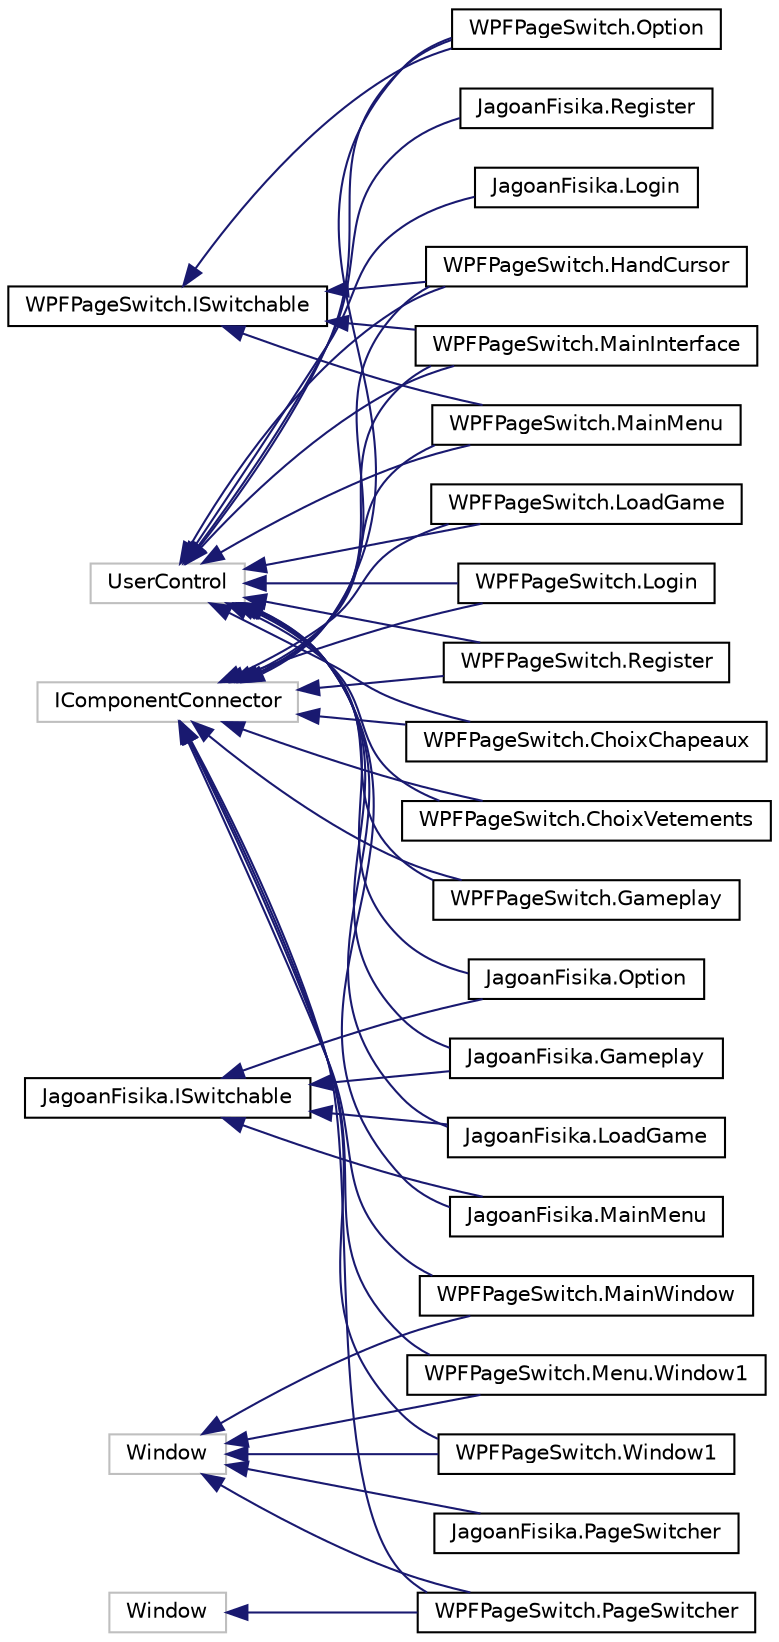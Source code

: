 digraph "Graphe hiérarchique des classes"
{
  edge [fontname="Helvetica",fontsize="10",labelfontname="Helvetica",labelfontsize="10"];
  node [fontname="Helvetica",fontsize="10",shape=record];
  rankdir="LR";
  Node1 [label="IComponentConnector",height=0.2,width=0.4,color="grey75", fillcolor="white", style="filled"];
  Node1 -> Node2 [dir="back",color="midnightblue",fontsize="10",style="solid",fontname="Helvetica"];
  Node2 [label="WPFPageSwitch.ChoixChapeaux",height=0.2,width=0.4,color="black", fillcolor="white", style="filled",URL="$dd/d69/class_w_p_f_page_switch_1_1_choix_chapeaux.html",tooltip="ChoixChapeaux "];
  Node1 -> Node3 [dir="back",color="midnightblue",fontsize="10",style="solid",fontname="Helvetica"];
  Node3 [label="WPFPageSwitch.ChoixVetements",height=0.2,width=0.4,color="black", fillcolor="white", style="filled",URL="$d4/dad/class_w_p_f_page_switch_1_1_choix_vetements.html",tooltip="ChoixVetements "];
  Node1 -> Node4 [dir="back",color="midnightblue",fontsize="10",style="solid",fontname="Helvetica"];
  Node4 [label="WPFPageSwitch.Gameplay",height=0.2,width=0.4,color="black", fillcolor="white", style="filled",URL="$d2/dff/class_w_p_f_page_switch_1_1_gameplay.html",tooltip="Gameplay "];
  Node1 -> Node5 [dir="back",color="midnightblue",fontsize="10",style="solid",fontname="Helvetica"];
  Node5 [label="WPFPageSwitch.HandCursor",height=0.2,width=0.4,color="black", fillcolor="white", style="filled",URL="$d5/d67/class_w_p_f_page_switch_1_1_hand_cursor.html",tooltip="Interaction logic for HandCursor.xaml "];
  Node1 -> Node6 [dir="back",color="midnightblue",fontsize="10",style="solid",fontname="Helvetica"];
  Node6 [label="WPFPageSwitch.LoadGame",height=0.2,width=0.4,color="black", fillcolor="white", style="filled",URL="$db/df2/class_w_p_f_page_switch_1_1_load_game.html",tooltip="LoadGame "];
  Node1 -> Node7 [dir="back",color="midnightblue",fontsize="10",style="solid",fontname="Helvetica"];
  Node7 [label="WPFPageSwitch.Login",height=0.2,width=0.4,color="black", fillcolor="white", style="filled",URL="$d2/db8/class_w_p_f_page_switch_1_1_login.html",tooltip="Login "];
  Node1 -> Node8 [dir="back",color="midnightblue",fontsize="10",style="solid",fontname="Helvetica"];
  Node8 [label="WPFPageSwitch.MainInterface",height=0.2,width=0.4,color="black", fillcolor="white", style="filled",URL="$dd/d22/class_w_p_f_page_switch_1_1_main_interface.html",tooltip="MainInterface "];
  Node1 -> Node9 [dir="back",color="midnightblue",fontsize="10",style="solid",fontname="Helvetica"];
  Node9 [label="WPFPageSwitch.MainMenu",height=0.2,width=0.4,color="black", fillcolor="white", style="filled",URL="$db/db7/class_w_p_f_page_switch_1_1_main_menu.html",tooltip="MainMenu "];
  Node1 -> Node10 [dir="back",color="midnightblue",fontsize="10",style="solid",fontname="Helvetica"];
  Node10 [label="WPFPageSwitch.MainWindow",height=0.2,width=0.4,color="black", fillcolor="white", style="filled",URL="$dd/d97/class_w_p_f_page_switch_1_1_main_window.html",tooltip="MainWindow "];
  Node1 -> Node11 [dir="back",color="midnightblue",fontsize="10",style="solid",fontname="Helvetica"];
  Node11 [label="WPFPageSwitch.Menu.Window1",height=0.2,width=0.4,color="black", fillcolor="white", style="filled",URL="$d2/dae/class_w_p_f_page_switch_1_1_menu_1_1_window1.html",tooltip="Window1 "];
  Node1 -> Node12 [dir="back",color="midnightblue",fontsize="10",style="solid",fontname="Helvetica"];
  Node12 [label="WPFPageSwitch.Option",height=0.2,width=0.4,color="black", fillcolor="white", style="filled",URL="$de/db6/class_w_p_f_page_switch_1_1_option.html",tooltip="Option "];
  Node1 -> Node13 [dir="back",color="midnightblue",fontsize="10",style="solid",fontname="Helvetica"];
  Node13 [label="WPFPageSwitch.PageSwitcher",height=0.2,width=0.4,color="black", fillcolor="white", style="filled",URL="$d1/de4/class_w_p_f_page_switch_1_1_page_switcher.html",tooltip="PageSwitcher "];
  Node1 -> Node14 [dir="back",color="midnightblue",fontsize="10",style="solid",fontname="Helvetica"];
  Node14 [label="WPFPageSwitch.Register",height=0.2,width=0.4,color="black", fillcolor="white", style="filled",URL="$d0/d9d/class_w_p_f_page_switch_1_1_register.html",tooltip="Register "];
  Node1 -> Node15 [dir="back",color="midnightblue",fontsize="10",style="solid",fontname="Helvetica"];
  Node15 [label="WPFPageSwitch.Window1",height=0.2,width=0.4,color="black", fillcolor="white", style="filled",URL="$db/df1/class_w_p_f_page_switch_1_1_window1.html",tooltip="Window1 "];
  Node16 [label="JagoanFisika.ISwitchable",height=0.2,width=0.4,color="black", fillcolor="white", style="filled",URL="$de/d18/interface_jagoan_fisika_1_1_i_switchable.html"];
  Node16 -> Node17 [dir="back",color="midnightblue",fontsize="10",style="solid",fontname="Helvetica"];
  Node17 [label="JagoanFisika.Gameplay",height=0.2,width=0.4,color="black", fillcolor="white", style="filled",URL="$d2/d44/class_jagoan_fisika_1_1_gameplay.html"];
  Node16 -> Node18 [dir="back",color="midnightblue",fontsize="10",style="solid",fontname="Helvetica"];
  Node18 [label="JagoanFisika.LoadGame",height=0.2,width=0.4,color="black", fillcolor="white", style="filled",URL="$d6/de6/class_jagoan_fisika_1_1_load_game.html"];
  Node16 -> Node19 [dir="back",color="midnightblue",fontsize="10",style="solid",fontname="Helvetica"];
  Node19 [label="JagoanFisika.MainMenu",height=0.2,width=0.4,color="black", fillcolor="white", style="filled",URL="$db/d3c/class_jagoan_fisika_1_1_main_menu.html"];
  Node16 -> Node20 [dir="back",color="midnightblue",fontsize="10",style="solid",fontname="Helvetica"];
  Node20 [label="JagoanFisika.Option",height=0.2,width=0.4,color="black", fillcolor="white", style="filled",URL="$d2/df4/class_jagoan_fisika_1_1_option.html"];
  Node21 [label="WPFPageSwitch.ISwitchable",height=0.2,width=0.4,color="black", fillcolor="white", style="filled",URL="$de/dc4/interface_w_p_f_page_switch_1_1_i_switchable.html"];
  Node21 -> Node5 [dir="back",color="midnightblue",fontsize="10",style="solid",fontname="Helvetica"];
  Node21 -> Node8 [dir="back",color="midnightblue",fontsize="10",style="solid",fontname="Helvetica"];
  Node21 -> Node9 [dir="back",color="midnightblue",fontsize="10",style="solid",fontname="Helvetica"];
  Node21 -> Node12 [dir="back",color="midnightblue",fontsize="10",style="solid",fontname="Helvetica"];
  Node22 [label="UserControl",height=0.2,width=0.4,color="grey75", fillcolor="white", style="filled"];
  Node22 -> Node17 [dir="back",color="midnightblue",fontsize="10",style="solid",fontname="Helvetica"];
  Node22 -> Node18 [dir="back",color="midnightblue",fontsize="10",style="solid",fontname="Helvetica"];
  Node22 -> Node23 [dir="back",color="midnightblue",fontsize="10",style="solid",fontname="Helvetica"];
  Node23 [label="JagoanFisika.Login",height=0.2,width=0.4,color="black", fillcolor="white", style="filled",URL="$d9/d0e/class_jagoan_fisika_1_1_login.html",tooltip="Interaction logic for Login.xaml "];
  Node22 -> Node19 [dir="back",color="midnightblue",fontsize="10",style="solid",fontname="Helvetica"];
  Node22 -> Node20 [dir="back",color="midnightblue",fontsize="10",style="solid",fontname="Helvetica"];
  Node22 -> Node24 [dir="back",color="midnightblue",fontsize="10",style="solid",fontname="Helvetica"];
  Node24 [label="JagoanFisika.Register",height=0.2,width=0.4,color="black", fillcolor="white", style="filled",URL="$d7/dfe/class_jagoan_fisika_1_1_register.html",tooltip="Interaction logic for Register.xaml "];
  Node22 -> Node2 [dir="back",color="midnightblue",fontsize="10",style="solid",fontname="Helvetica"];
  Node22 -> Node3 [dir="back",color="midnightblue",fontsize="10",style="solid",fontname="Helvetica"];
  Node22 -> Node4 [dir="back",color="midnightblue",fontsize="10",style="solid",fontname="Helvetica"];
  Node22 -> Node5 [dir="back",color="midnightblue",fontsize="10",style="solid",fontname="Helvetica"];
  Node22 -> Node6 [dir="back",color="midnightblue",fontsize="10",style="solid",fontname="Helvetica"];
  Node22 -> Node7 [dir="back",color="midnightblue",fontsize="10",style="solid",fontname="Helvetica"];
  Node22 -> Node8 [dir="back",color="midnightblue",fontsize="10",style="solid",fontname="Helvetica"];
  Node22 -> Node9 [dir="back",color="midnightblue",fontsize="10",style="solid",fontname="Helvetica"];
  Node22 -> Node12 [dir="back",color="midnightblue",fontsize="10",style="solid",fontname="Helvetica"];
  Node22 -> Node14 [dir="back",color="midnightblue",fontsize="10",style="solid",fontname="Helvetica"];
  Node25 [label="Window",height=0.2,width=0.4,color="grey75", fillcolor="white", style="filled"];
  Node25 -> Node13 [dir="back",color="midnightblue",fontsize="10",style="solid",fontname="Helvetica"];
  Node26 [label="Window",height=0.2,width=0.4,color="grey75", fillcolor="white", style="filled"];
  Node26 -> Node27 [dir="back",color="midnightblue",fontsize="10",style="solid",fontname="Helvetica"];
  Node27 [label="JagoanFisika.PageSwitcher",height=0.2,width=0.4,color="black", fillcolor="white", style="filled",URL="$d2/d44/class_jagoan_fisika_1_1_page_switcher.html",tooltip="Interaction logic for Window1.xaml "];
  Node26 -> Node10 [dir="back",color="midnightblue",fontsize="10",style="solid",fontname="Helvetica"];
  Node26 -> Node11 [dir="back",color="midnightblue",fontsize="10",style="solid",fontname="Helvetica"];
  Node26 -> Node13 [dir="back",color="midnightblue",fontsize="10",style="solid",fontname="Helvetica"];
  Node26 -> Node15 [dir="back",color="midnightblue",fontsize="10",style="solid",fontname="Helvetica"];
}

